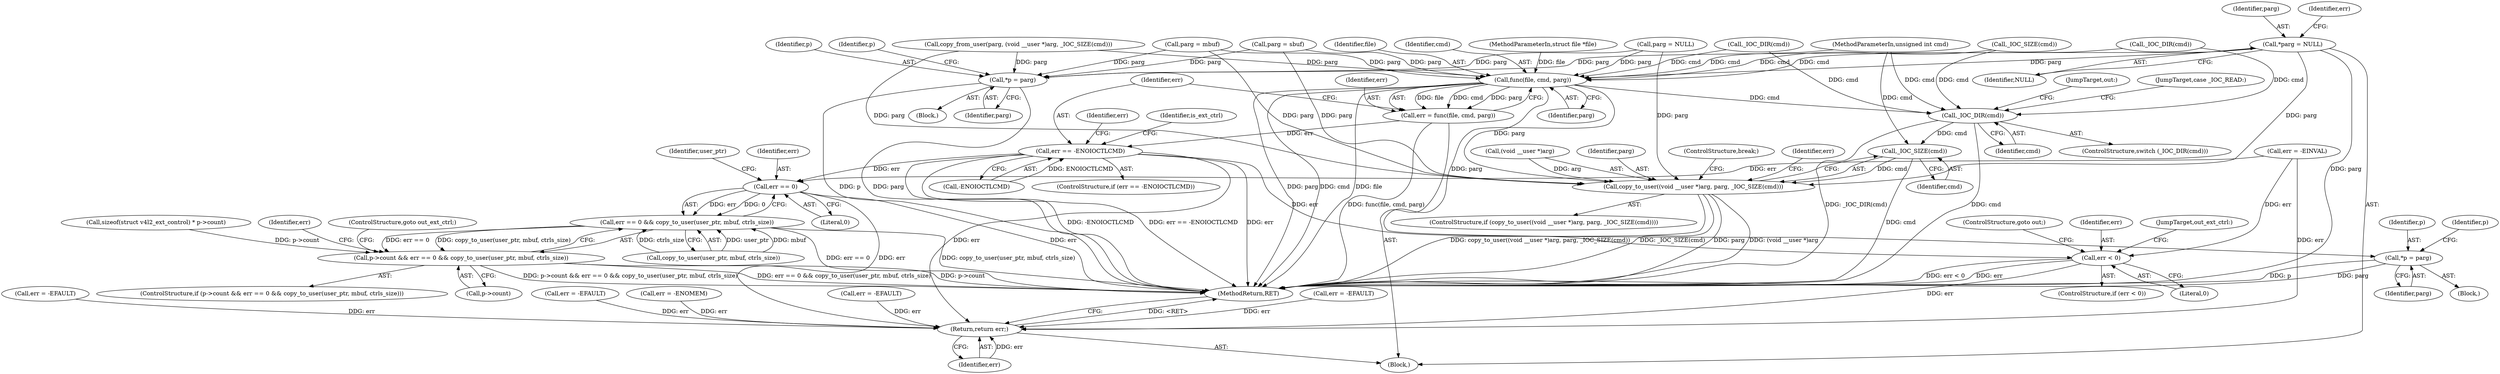 digraph "1_linux_fc0a80798576f80ca10b3f6c9c7097f12fd1d64e_0@pointer" {
"1000118" [label="(Call,*parg = NULL)"];
"1000210" [label="(Call,*p = parg)"];
"1000271" [label="(Call,func(file, cmd, parg))"];
"1000269" [label="(Call,err = func(file, cmd, parg))"];
"1000276" [label="(Call,err == -ENOIOCTLCMD)"];
"1000304" [label="(Call,err == 0)"];
"1000303" [label="(Call,err == 0 && copy_to_user(user_ptr, mbuf, ctrls_size))"];
"1000299" [label="(Call,p->count && err == 0 && copy_to_user(user_ptr, mbuf, ctrls_size))"];
"1000343" [label="(Return,return err;)"];
"1000317" [label="(Call,err < 0)"];
"1000288" [label="(Call,*p = parg)"];
"1000323" [label="(Call,_IOC_DIR(cmd))"];
"1000333" [label="(Call,_IOC_SIZE(cmd))"];
"1000328" [label="(Call,copy_to_user((void __user *)arg, parg, _IOC_SIZE(cmd)))"];
"1000285" [label="(Identifier,is_ext_ctrl)"];
"1000108" [label="(MethodParameterIn,unsigned int cmd)"];
"1000324" [label="(Identifier,cmd)"];
"1000343" [label="(Return,return err;)"];
"1000307" [label="(Call,copy_to_user(user_ptr, mbuf, ctrls_size))"];
"1000184" [label="(Call,parg = mbuf)"];
"1000326" [label="(JumpTarget,case _IOC_READ:)"];
"1000312" [label="(Identifier,err)"];
"1000274" [label="(Identifier,parg)"];
"1000111" [label="(Block,)"];
"1000277" [label="(Identifier,err)"];
"1000308" [label="(Identifier,user_ptr)"];
"1000332" [label="(Identifier,parg)"];
"1000315" [label="(ControlStructure,goto out_ext_ctrl;)"];
"1000303" [label="(Call,err == 0 && copy_to_user(user_ptr, mbuf, ctrls_size))"];
"1000278" [label="(Call,-ENOIOCTLCMD)"];
"1000197" [label="(Call,copy_from_user(parg, (void __user *)arg, _IOC_SIZE(cmd)))"];
"1000288" [label="(Call,*p = parg)"];
"1000299" [label="(Call,p->count && err == 0 && copy_to_user(user_ptr, mbuf, ctrls_size))"];
"1000298" [label="(ControlStructure,if (p->count && err == 0 && copy_to_user(user_ptr, mbuf, ctrls_size)))"];
"1000120" [label="(Identifier,NULL)"];
"1000340" [label="(JumpTarget,out:)"];
"1000286" [label="(Block,)"];
"1000333" [label="(Call,_IOC_SIZE(cmd))"];
"1000166" [label="(Call,parg = sbuf)"];
"1000270" [label="(Identifier,err)"];
"1000212" [label="(Identifier,parg)"];
"1000275" [label="(ControlStructure,if (err == -ENOIOCTLCMD))"];
"1000119" [label="(Identifier,parg)"];
"1000311" [label="(Call,err = -EFAULT)"];
"1000293" [label="(Identifier,p)"];
"1000118" [label="(Call,*parg = NULL)"];
"1000319" [label="(Literal,0)"];
"1000193" [label="(Call,_IOC_DIR(cmd))"];
"1000328" [label="(Call,copy_to_user((void __user *)arg, parg, _IOC_SIZE(cmd)))"];
"1000323" [label="(Call,_IOC_DIR(cmd))"];
"1000276" [label="(Call,err == -ENOIOCTLCMD)"];
"1000300" [label="(Call,p->count)"];
"1000123" [label="(Identifier,err)"];
"1000304" [label="(Call,err == 0)"];
"1000254" [label="(Call,err = -EFAULT)"];
"1000208" [label="(Block,)"];
"1000322" [label="(ControlStructure,switch (_IOC_DIR(cmd)))"];
"1000320" [label="(ControlStructure,goto out;)"];
"1000187" [label="(Call,err = -EFAULT)"];
"1000318" [label="(Identifier,err)"];
"1000211" [label="(Identifier,p)"];
"1000281" [label="(Identifier,err)"];
"1000345" [label="(MethodReturn,RET)"];
"1000272" [label="(Identifier,file)"];
"1000306" [label="(Literal,0)"];
"1000269" [label="(Call,err = func(file, cmd, parg))"];
"1000149" [label="(Call,_IOC_DIR(cmd))"];
"1000335" [label="(Call,err = -EFAULT)"];
"1000339" [label="(ControlStructure,break;)"];
"1000344" [label="(Identifier,err)"];
"1000210" [label="(Call,*p = parg)"];
"1000273" [label="(Identifier,cmd)"];
"1000280" [label="(Call,err = -EINVAL)"];
"1000317" [label="(Call,err < 0)"];
"1000289" [label="(Identifier,p)"];
"1000107" [label="(MethodParameterIn,struct file *file)"];
"1000334" [label="(Identifier,cmd)"];
"1000336" [label="(Identifier,err)"];
"1000321" [label="(JumpTarget,out_ext_ctrl:)"];
"1000271" [label="(Call,func(file, cmd, parg))"];
"1000245" [label="(Call,err = -ENOMEM)"];
"1000234" [label="(Call,sizeof(struct v4l2_ext_control) * p->count)"];
"1000316" [label="(ControlStructure,if (err < 0))"];
"1000329" [label="(Call,(void __user *)arg)"];
"1000202" [label="(Call,_IOC_SIZE(cmd))"];
"1000215" [label="(Identifier,p)"];
"1000153" [label="(Call,parg = NULL)"];
"1000305" [label="(Identifier,err)"];
"1000327" [label="(ControlStructure,if (copy_to_user((void __user *)arg, parg, _IOC_SIZE(cmd))))"];
"1000290" [label="(Identifier,parg)"];
"1000118" -> "1000111"  [label="AST: "];
"1000118" -> "1000120"  [label="CFG: "];
"1000119" -> "1000118"  [label="AST: "];
"1000120" -> "1000118"  [label="AST: "];
"1000123" -> "1000118"  [label="CFG: "];
"1000118" -> "1000345"  [label="DDG: parg"];
"1000118" -> "1000210"  [label="DDG: parg"];
"1000118" -> "1000271"  [label="DDG: parg"];
"1000118" -> "1000328"  [label="DDG: parg"];
"1000210" -> "1000208"  [label="AST: "];
"1000210" -> "1000212"  [label="CFG: "];
"1000211" -> "1000210"  [label="AST: "];
"1000212" -> "1000210"  [label="AST: "];
"1000215" -> "1000210"  [label="CFG: "];
"1000210" -> "1000345"  [label="DDG: parg"];
"1000210" -> "1000345"  [label="DDG: p"];
"1000184" -> "1000210"  [label="DDG: parg"];
"1000166" -> "1000210"  [label="DDG: parg"];
"1000153" -> "1000210"  [label="DDG: parg"];
"1000197" -> "1000210"  [label="DDG: parg"];
"1000271" -> "1000269"  [label="AST: "];
"1000271" -> "1000274"  [label="CFG: "];
"1000272" -> "1000271"  [label="AST: "];
"1000273" -> "1000271"  [label="AST: "];
"1000274" -> "1000271"  [label="AST: "];
"1000269" -> "1000271"  [label="CFG: "];
"1000271" -> "1000345"  [label="DDG: parg"];
"1000271" -> "1000345"  [label="DDG: cmd"];
"1000271" -> "1000345"  [label="DDG: file"];
"1000271" -> "1000269"  [label="DDG: file"];
"1000271" -> "1000269"  [label="DDG: cmd"];
"1000271" -> "1000269"  [label="DDG: parg"];
"1000107" -> "1000271"  [label="DDG: file"];
"1000193" -> "1000271"  [label="DDG: cmd"];
"1000202" -> "1000271"  [label="DDG: cmd"];
"1000149" -> "1000271"  [label="DDG: cmd"];
"1000108" -> "1000271"  [label="DDG: cmd"];
"1000184" -> "1000271"  [label="DDG: parg"];
"1000166" -> "1000271"  [label="DDG: parg"];
"1000197" -> "1000271"  [label="DDG: parg"];
"1000153" -> "1000271"  [label="DDG: parg"];
"1000271" -> "1000288"  [label="DDG: parg"];
"1000271" -> "1000323"  [label="DDG: cmd"];
"1000271" -> "1000328"  [label="DDG: parg"];
"1000269" -> "1000111"  [label="AST: "];
"1000270" -> "1000269"  [label="AST: "];
"1000277" -> "1000269"  [label="CFG: "];
"1000269" -> "1000345"  [label="DDG: func(file, cmd, parg)"];
"1000269" -> "1000276"  [label="DDG: err"];
"1000276" -> "1000275"  [label="AST: "];
"1000276" -> "1000278"  [label="CFG: "];
"1000277" -> "1000276"  [label="AST: "];
"1000278" -> "1000276"  [label="AST: "];
"1000281" -> "1000276"  [label="CFG: "];
"1000285" -> "1000276"  [label="CFG: "];
"1000276" -> "1000345"  [label="DDG: -ENOIOCTLCMD"];
"1000276" -> "1000345"  [label="DDG: err == -ENOIOCTLCMD"];
"1000276" -> "1000345"  [label="DDG: err"];
"1000278" -> "1000276"  [label="DDG: ENOIOCTLCMD"];
"1000276" -> "1000304"  [label="DDG: err"];
"1000276" -> "1000317"  [label="DDG: err"];
"1000276" -> "1000343"  [label="DDG: err"];
"1000304" -> "1000303"  [label="AST: "];
"1000304" -> "1000306"  [label="CFG: "];
"1000305" -> "1000304"  [label="AST: "];
"1000306" -> "1000304"  [label="AST: "];
"1000308" -> "1000304"  [label="CFG: "];
"1000303" -> "1000304"  [label="CFG: "];
"1000304" -> "1000345"  [label="DDG: err"];
"1000304" -> "1000303"  [label="DDG: err"];
"1000304" -> "1000303"  [label="DDG: 0"];
"1000280" -> "1000304"  [label="DDG: err"];
"1000304" -> "1000343"  [label="DDG: err"];
"1000303" -> "1000299"  [label="AST: "];
"1000303" -> "1000307"  [label="CFG: "];
"1000307" -> "1000303"  [label="AST: "];
"1000299" -> "1000303"  [label="CFG: "];
"1000303" -> "1000345"  [label="DDG: err == 0"];
"1000303" -> "1000345"  [label="DDG: copy_to_user(user_ptr, mbuf, ctrls_size)"];
"1000303" -> "1000299"  [label="DDG: err == 0"];
"1000303" -> "1000299"  [label="DDG: copy_to_user(user_ptr, mbuf, ctrls_size)"];
"1000307" -> "1000303"  [label="DDG: user_ptr"];
"1000307" -> "1000303"  [label="DDG: mbuf"];
"1000307" -> "1000303"  [label="DDG: ctrls_size"];
"1000299" -> "1000298"  [label="AST: "];
"1000299" -> "1000300"  [label="CFG: "];
"1000300" -> "1000299"  [label="AST: "];
"1000312" -> "1000299"  [label="CFG: "];
"1000315" -> "1000299"  [label="CFG: "];
"1000299" -> "1000345"  [label="DDG: p->count && err == 0 && copy_to_user(user_ptr, mbuf, ctrls_size)"];
"1000299" -> "1000345"  [label="DDG: err == 0 && copy_to_user(user_ptr, mbuf, ctrls_size)"];
"1000299" -> "1000345"  [label="DDG: p->count"];
"1000234" -> "1000299"  [label="DDG: p->count"];
"1000343" -> "1000111"  [label="AST: "];
"1000343" -> "1000344"  [label="CFG: "];
"1000344" -> "1000343"  [label="AST: "];
"1000345" -> "1000343"  [label="CFG: "];
"1000343" -> "1000345"  [label="DDG: <RET>"];
"1000344" -> "1000343"  [label="DDG: err"];
"1000187" -> "1000343"  [label="DDG: err"];
"1000311" -> "1000343"  [label="DDG: err"];
"1000335" -> "1000343"  [label="DDG: err"];
"1000317" -> "1000343"  [label="DDG: err"];
"1000254" -> "1000343"  [label="DDG: err"];
"1000280" -> "1000343"  [label="DDG: err"];
"1000245" -> "1000343"  [label="DDG: err"];
"1000317" -> "1000316"  [label="AST: "];
"1000317" -> "1000319"  [label="CFG: "];
"1000318" -> "1000317"  [label="AST: "];
"1000319" -> "1000317"  [label="AST: "];
"1000320" -> "1000317"  [label="CFG: "];
"1000321" -> "1000317"  [label="CFG: "];
"1000317" -> "1000345"  [label="DDG: err"];
"1000317" -> "1000345"  [label="DDG: err < 0"];
"1000280" -> "1000317"  [label="DDG: err"];
"1000288" -> "1000286"  [label="AST: "];
"1000288" -> "1000290"  [label="CFG: "];
"1000289" -> "1000288"  [label="AST: "];
"1000290" -> "1000288"  [label="AST: "];
"1000293" -> "1000288"  [label="CFG: "];
"1000288" -> "1000345"  [label="DDG: parg"];
"1000288" -> "1000345"  [label="DDG: p"];
"1000323" -> "1000322"  [label="AST: "];
"1000323" -> "1000324"  [label="CFG: "];
"1000324" -> "1000323"  [label="AST: "];
"1000326" -> "1000323"  [label="CFG: "];
"1000340" -> "1000323"  [label="CFG: "];
"1000323" -> "1000345"  [label="DDG: cmd"];
"1000323" -> "1000345"  [label="DDG: _IOC_DIR(cmd)"];
"1000193" -> "1000323"  [label="DDG: cmd"];
"1000202" -> "1000323"  [label="DDG: cmd"];
"1000149" -> "1000323"  [label="DDG: cmd"];
"1000108" -> "1000323"  [label="DDG: cmd"];
"1000323" -> "1000333"  [label="DDG: cmd"];
"1000333" -> "1000328"  [label="AST: "];
"1000333" -> "1000334"  [label="CFG: "];
"1000334" -> "1000333"  [label="AST: "];
"1000328" -> "1000333"  [label="CFG: "];
"1000333" -> "1000345"  [label="DDG: cmd"];
"1000333" -> "1000328"  [label="DDG: cmd"];
"1000108" -> "1000333"  [label="DDG: cmd"];
"1000328" -> "1000327"  [label="AST: "];
"1000329" -> "1000328"  [label="AST: "];
"1000332" -> "1000328"  [label="AST: "];
"1000336" -> "1000328"  [label="CFG: "];
"1000339" -> "1000328"  [label="CFG: "];
"1000328" -> "1000345"  [label="DDG: copy_to_user((void __user *)arg, parg, _IOC_SIZE(cmd))"];
"1000328" -> "1000345"  [label="DDG: _IOC_SIZE(cmd)"];
"1000328" -> "1000345"  [label="DDG: parg"];
"1000328" -> "1000345"  [label="DDG: (void __user *)arg"];
"1000329" -> "1000328"  [label="DDG: arg"];
"1000184" -> "1000328"  [label="DDG: parg"];
"1000166" -> "1000328"  [label="DDG: parg"];
"1000153" -> "1000328"  [label="DDG: parg"];
"1000197" -> "1000328"  [label="DDG: parg"];
}
